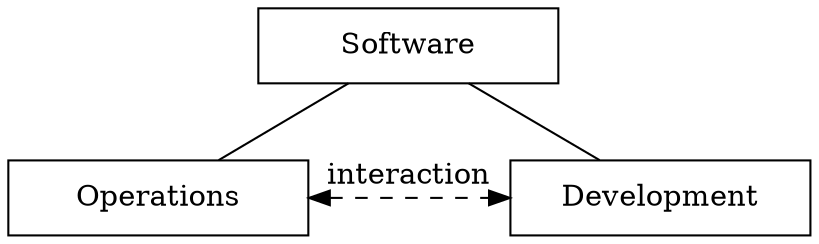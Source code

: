 graph it {

    node[shape=rounded
         width=2
         height=0.5
        ];

    sw  [label="Software"];
    op  [label="Operations"];
    dev [label="Development"];

    rank = same; op; dev;

    sw -- {op, dev};
    op -- dev [label="interaction" dir=both style=dashed];
}
